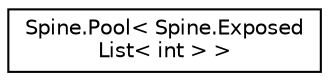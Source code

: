 digraph "그래픽컬한 클래스 계통도"
{
 // LATEX_PDF_SIZE
  edge [fontname="Helvetica",fontsize="10",labelfontname="Helvetica",labelfontsize="10"];
  node [fontname="Helvetica",fontsize="10",shape=record];
  rankdir="LR";
  Node0 [label="Spine.Pool\< Spine.Exposed\lList\< int \> \>",height=0.2,width=0.4,color="black", fillcolor="white", style="filled",URL="$class_spine_1_1_pool.html",tooltip=" "];
}
